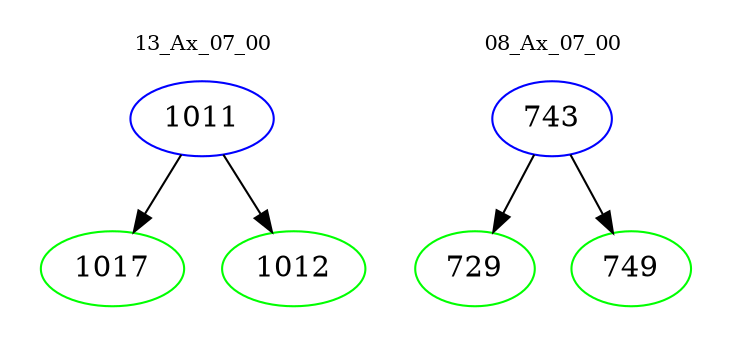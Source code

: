 digraph{
subgraph cluster_0 {
color = white
label = "13_Ax_07_00";
fontsize=10;
T0_1011 [label="1011", color="blue"]
T0_1011 -> T0_1017 [color="black"]
T0_1017 [label="1017", color="green"]
T0_1011 -> T0_1012 [color="black"]
T0_1012 [label="1012", color="green"]
}
subgraph cluster_1 {
color = white
label = "08_Ax_07_00";
fontsize=10;
T1_743 [label="743", color="blue"]
T1_743 -> T1_729 [color="black"]
T1_729 [label="729", color="green"]
T1_743 -> T1_749 [color="black"]
T1_749 [label="749", color="green"]
}
}
